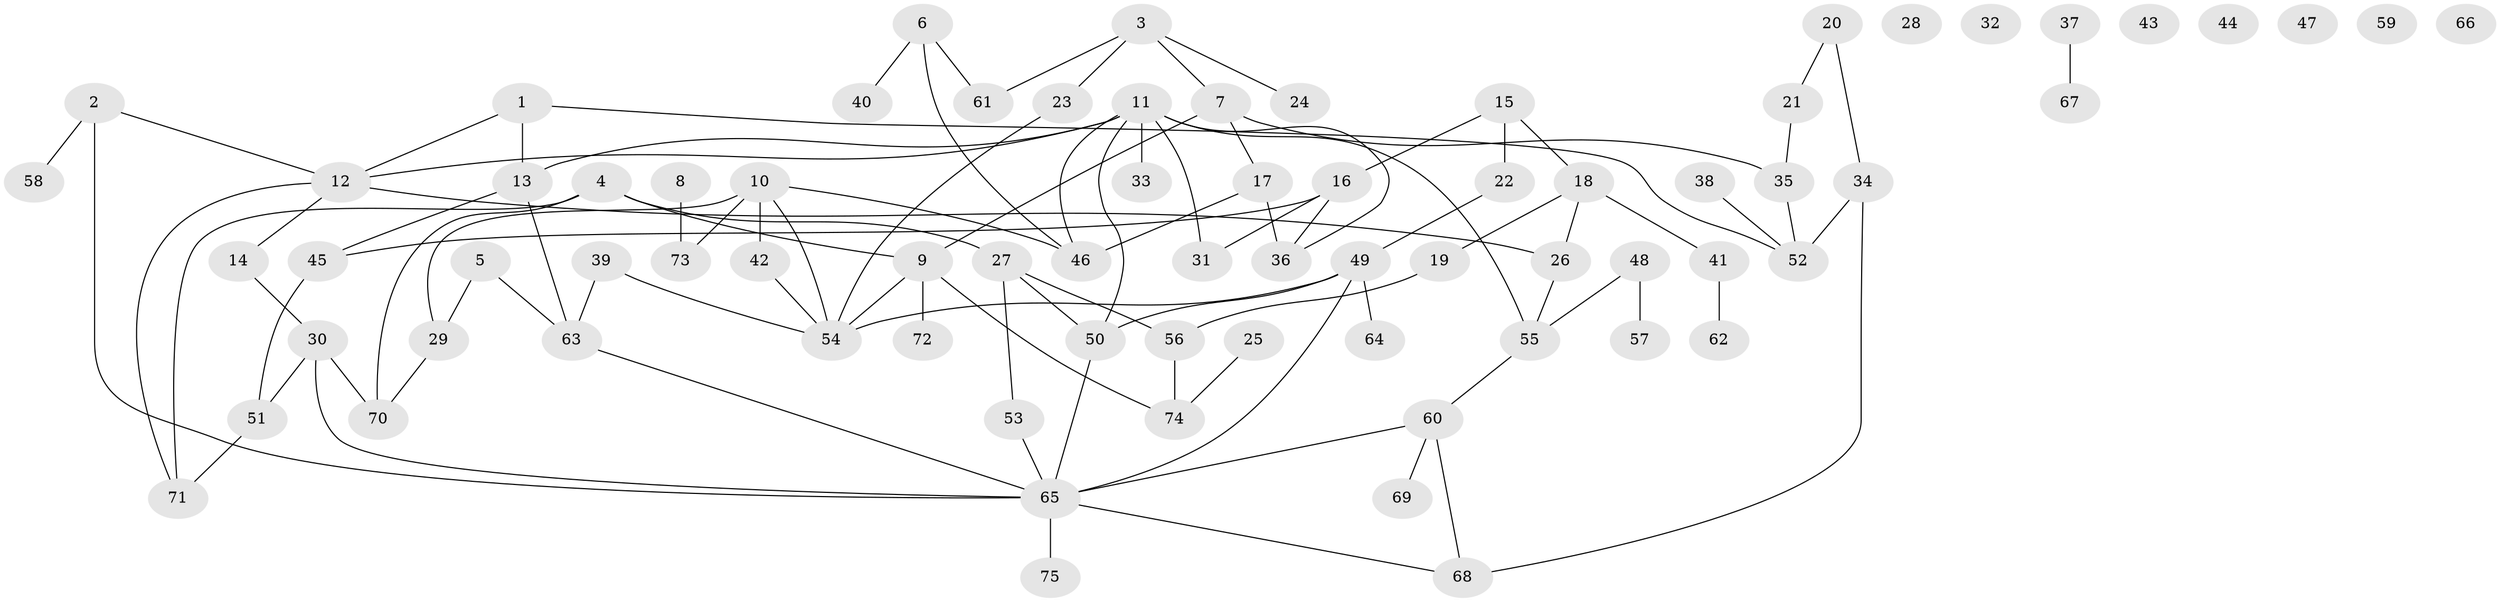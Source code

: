 // Generated by graph-tools (version 1.1) at 2025/12/03/09/25 04:12:57]
// undirected, 75 vertices, 98 edges
graph export_dot {
graph [start="1"]
  node [color=gray90,style=filled];
  1;
  2;
  3;
  4;
  5;
  6;
  7;
  8;
  9;
  10;
  11;
  12;
  13;
  14;
  15;
  16;
  17;
  18;
  19;
  20;
  21;
  22;
  23;
  24;
  25;
  26;
  27;
  28;
  29;
  30;
  31;
  32;
  33;
  34;
  35;
  36;
  37;
  38;
  39;
  40;
  41;
  42;
  43;
  44;
  45;
  46;
  47;
  48;
  49;
  50;
  51;
  52;
  53;
  54;
  55;
  56;
  57;
  58;
  59;
  60;
  61;
  62;
  63;
  64;
  65;
  66;
  67;
  68;
  69;
  70;
  71;
  72;
  73;
  74;
  75;
  1 -- 12;
  1 -- 13;
  1 -- 52;
  2 -- 12;
  2 -- 58;
  2 -- 65;
  3 -- 7;
  3 -- 23;
  3 -- 24;
  3 -- 61;
  4 -- 9;
  4 -- 27;
  4 -- 70;
  4 -- 71;
  5 -- 29;
  5 -- 63;
  6 -- 40;
  6 -- 46;
  6 -- 61;
  7 -- 9;
  7 -- 17;
  7 -- 35;
  8 -- 73;
  9 -- 54;
  9 -- 72;
  9 -- 74;
  10 -- 29;
  10 -- 42;
  10 -- 46;
  10 -- 54;
  10 -- 73;
  11 -- 12;
  11 -- 13;
  11 -- 31;
  11 -- 33;
  11 -- 36;
  11 -- 46;
  11 -- 50;
  11 -- 55;
  12 -- 14;
  12 -- 26;
  12 -- 71;
  13 -- 45;
  13 -- 63;
  14 -- 30;
  15 -- 16;
  15 -- 18;
  15 -- 22;
  16 -- 31;
  16 -- 36;
  16 -- 45;
  17 -- 36;
  17 -- 46;
  18 -- 19;
  18 -- 26;
  18 -- 41;
  19 -- 56;
  20 -- 21;
  20 -- 34;
  21 -- 35;
  22 -- 49;
  23 -- 54;
  25 -- 74;
  26 -- 55;
  27 -- 50;
  27 -- 53;
  27 -- 56;
  29 -- 70;
  30 -- 51;
  30 -- 65;
  30 -- 70;
  34 -- 52;
  34 -- 68;
  35 -- 52;
  37 -- 67;
  38 -- 52;
  39 -- 54;
  39 -- 63;
  41 -- 62;
  42 -- 54;
  45 -- 51;
  48 -- 55;
  48 -- 57;
  49 -- 50;
  49 -- 54;
  49 -- 64;
  49 -- 65;
  50 -- 65;
  51 -- 71;
  53 -- 65;
  55 -- 60;
  56 -- 74;
  60 -- 65;
  60 -- 68;
  60 -- 69;
  63 -- 65;
  65 -- 68;
  65 -- 75;
}
